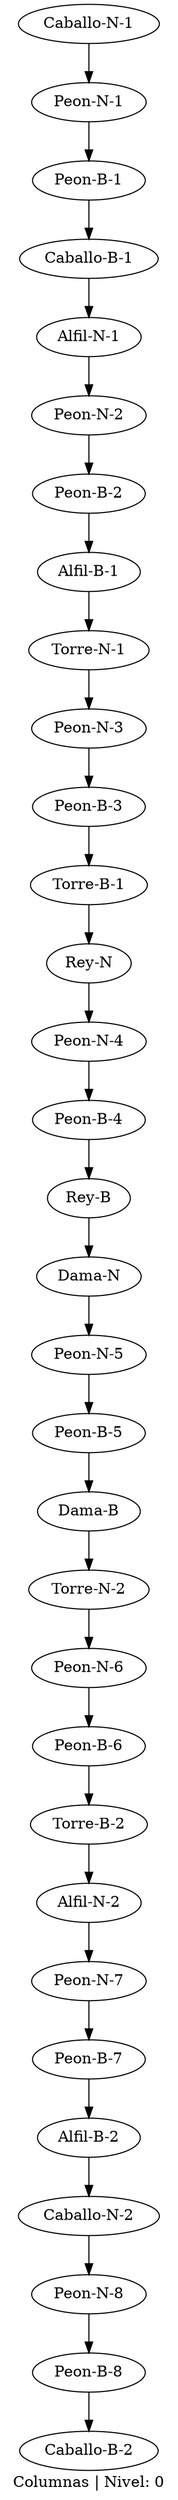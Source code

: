 digraph g{
label="Columnas | Nivel: 0";
"Caballo-N-1";
"Caballo-N-1"->"Peon-N-1";
"Peon-N-1";
"Peon-N-1"->"Peon-B-1";
"Peon-B-1";
"Peon-B-1"->"Caballo-B-1";
"Caballo-B-1";
"Caballo-B-1"->"Alfil-N-1";
"Alfil-N-1";
"Alfil-N-1"->"Peon-N-2";
"Peon-N-2";
"Peon-N-2"->"Peon-B-2";
"Peon-B-2";
"Peon-B-2"->"Alfil-B-1";
"Alfil-B-1";
"Alfil-B-1"->"Torre-N-1";
"Torre-N-1";
"Torre-N-1"->"Peon-N-3";
"Peon-N-3";
"Peon-N-3"->"Peon-B-3";
"Peon-B-3";
"Peon-B-3"->"Torre-B-1";
"Torre-B-1";
"Torre-B-1"->"Rey-N";
"Rey-N";
"Rey-N"->"Peon-N-4";
"Peon-N-4";
"Peon-N-4"->"Peon-B-4";
"Peon-B-4";
"Peon-B-4"->"Rey-B";
"Rey-B";
"Rey-B"->"Dama-N";
"Dama-N";
"Dama-N"->"Peon-N-5";
"Peon-N-5";
"Peon-N-5"->"Peon-B-5";
"Peon-B-5";
"Peon-B-5"->"Dama-B";
"Dama-B";
"Dama-B"->"Torre-N-2";
"Torre-N-2";
"Torre-N-2"->"Peon-N-6";
"Peon-N-6";
"Peon-N-6"->"Peon-B-6";
"Peon-B-6";
"Peon-B-6"->"Torre-B-2";
"Torre-B-2";
"Torre-B-2"->"Alfil-N-2";
"Alfil-N-2";
"Alfil-N-2"->"Peon-N-7";
"Peon-N-7";
"Peon-N-7"->"Peon-B-7";
"Peon-B-7";
"Peon-B-7"->"Alfil-B-2";
"Alfil-B-2";
"Alfil-B-2"->"Caballo-N-2";
"Caballo-N-2";
"Caballo-N-2"->"Peon-N-8";
"Peon-N-8";
"Peon-N-8"->"Peon-B-8";
"Peon-B-8";
"Peon-B-8"->"Caballo-B-2";
"Caballo-B-2";
}
